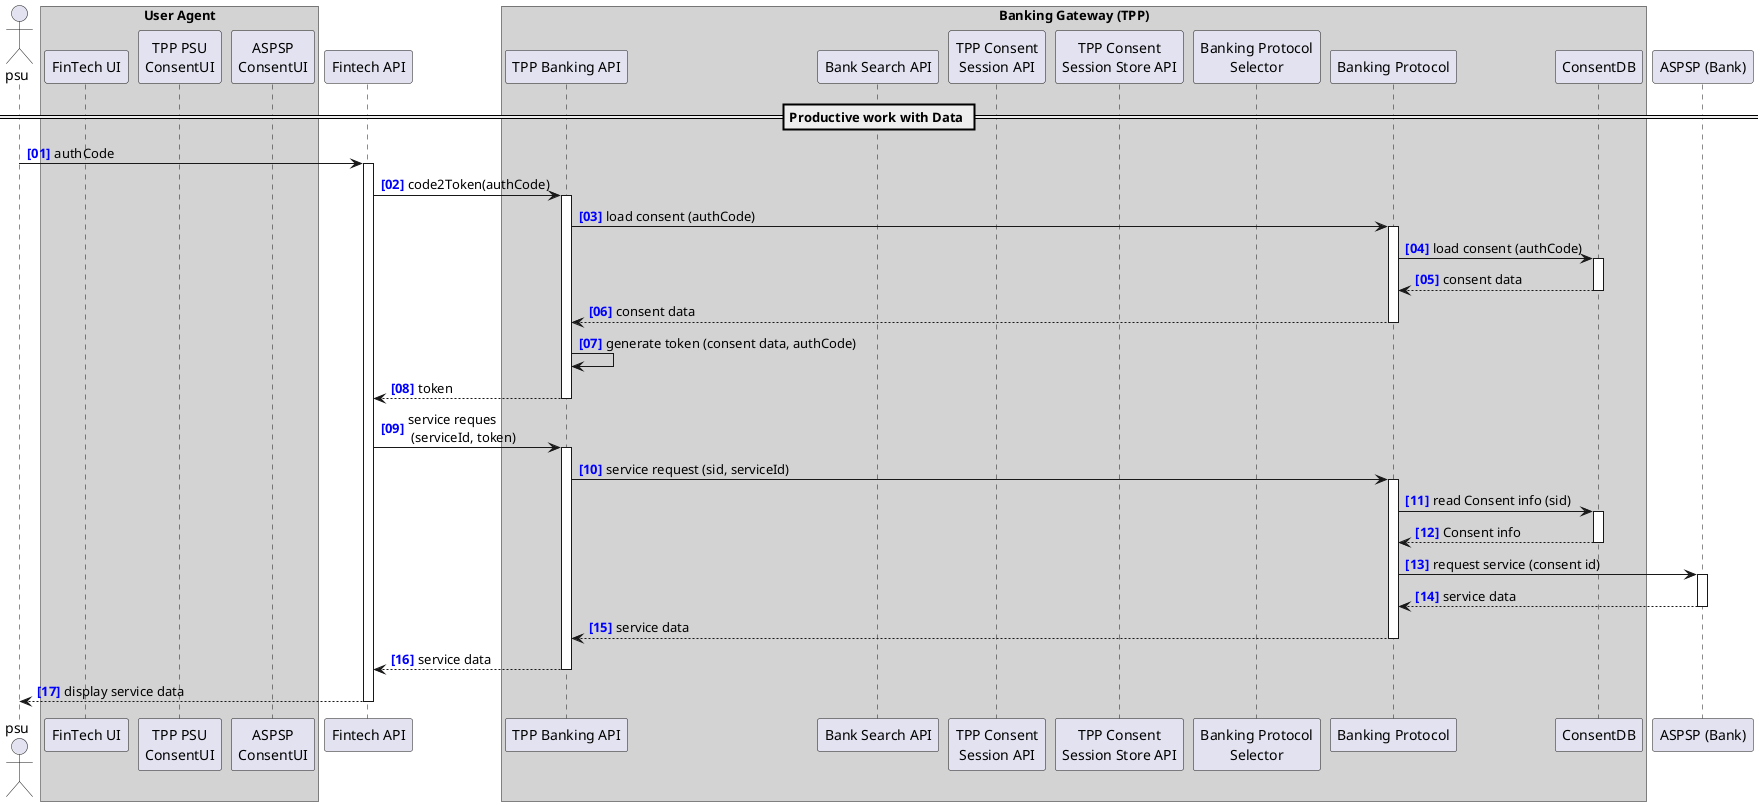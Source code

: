 @startuml

autonumber "<b><color blue>[00]"
actor psu

box "User Agent" #LightGray
    participant "FinTech UI" as FinTechUI
    participant "TPP PSU\nConsentUI" as TppConsentUI
    participant "ASPSP\nConsentUI" as AspspConsentUI
end box
participant "Fintech API" as FinTechAPI
box "Banking Gateway (TPP)" #LightGray
    participant "TPP Banking API" as TPPBankingAPI
    participant "Bank Search API" as BankList
    participant "TPP Consent\nSession API" as ConsentAPI
    participant "TPP Consent\nSession Store API" as ConsentStore
    participant "Banking Protocol\nSelector" as ProtocolSelector
    participant "Banking Protocol" as BankingProtocol
    participant ConsentDB
end box
participant "ASPSP (Bank)" as ASPSP

== Productive work with Data ==

psu -> FinTechAPI ++ : authCode
FinTechAPI -> TPPBankingAPI ++ : code2Token(authCode)
TPPBankingAPI -> BankingProtocol ++ : load consent (authCode)
BankingProtocol -> ConsentDB ++ : load consent (authCode)
return consent data
return consent data
TPPBankingAPI -> TPPBankingAPI: generate token (consent data, authCode)
return token
FinTechAPI -> TPPBankingAPI ++ : service reques\n (serviceId, token)
TPPBankingAPI -> BankingProtocol ++ : service request (sid, serviceId)
BankingProtocol -> ConsentDB ++: read Consent info (sid)
return Consent info
BankingProtocol -> ASPSP ++ : request service (consent id)
return service data
return service data
return service data
return display service data
@enduml
